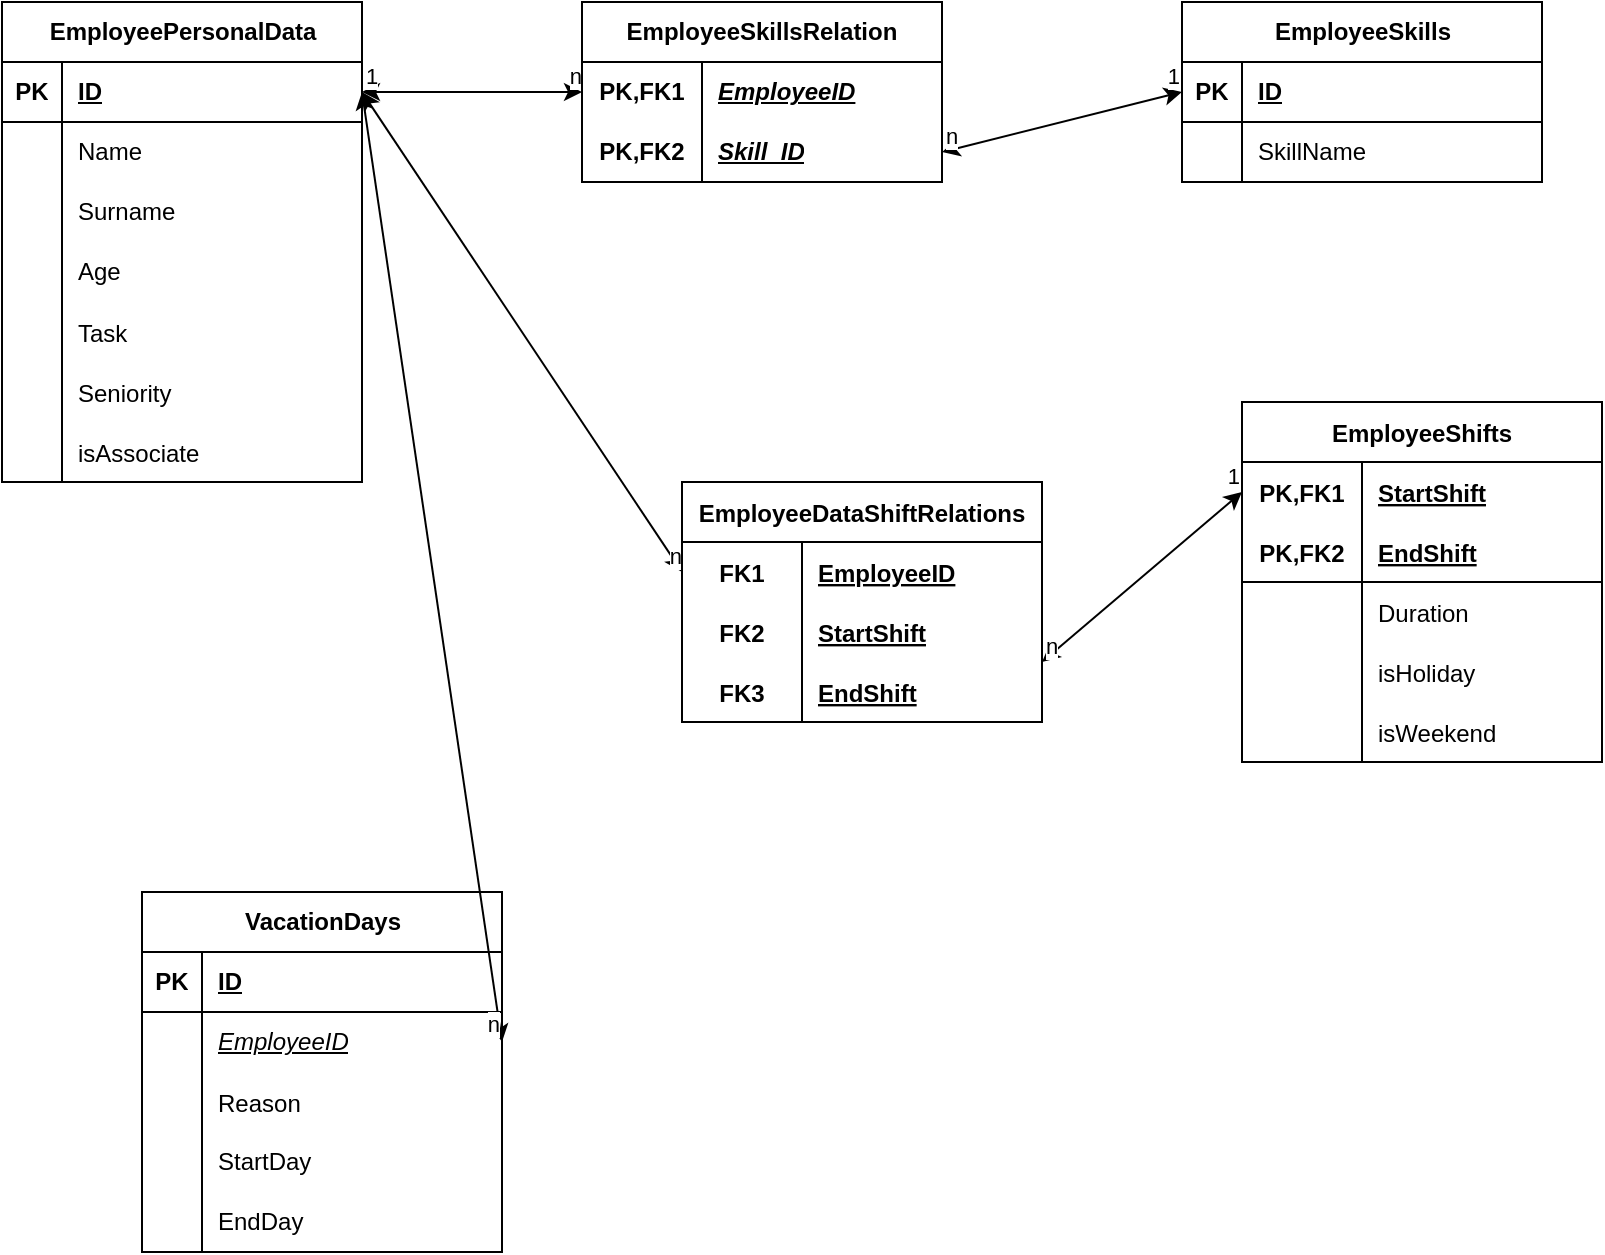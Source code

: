<mxfile version="20.5.3" type="embed"><diagram name="Pagina-1" id="dLxvylgiUTiGegp5KjUo"><mxGraphModel dx="877" dy="751" grid="1" gridSize="10" guides="1" tooltips="1" connect="1" arrows="1" fold="1" page="1" pageScale="1" pageWidth="1654" pageHeight="1169" math="0" shadow="0"><root><mxCell id="0"/><mxCell id="1" parent="0"/><mxCell id="ZmfaEJOe7WPnqcubcP7j-56" value="" style="endArrow=classic;html=1;rounded=0;startArrow=classic;startFill=1;exitX=1;exitY=0.5;exitDx=0;exitDy=0;entryX=0;entryY=0.5;entryDx=0;entryDy=0;" parent="1" source="ZmfaEJOe7WPnqcubcP7j-64" target="ZmfaEJOe7WPnqcubcP7j-117" edge="1"><mxGeometry relative="1" as="geometry"><mxPoint x="160" y="90" as="sourcePoint"/><mxPoint x="250" y="90" as="targetPoint"/></mxGeometry></mxCell><mxCell id="ZmfaEJOe7WPnqcubcP7j-58" value="1" style="edgeLabel;resizable=0;html=1;align=left;verticalAlign=bottom;" parent="ZmfaEJOe7WPnqcubcP7j-56" connectable="0" vertex="1"><mxGeometry x="-1" relative="1" as="geometry"/></mxCell><mxCell id="ZmfaEJOe7WPnqcubcP7j-59" value="n" style="edgeLabel;resizable=0;html=1;align=right;verticalAlign=bottom;" parent="ZmfaEJOe7WPnqcubcP7j-56" connectable="0" vertex="1"><mxGeometry x="1" relative="1" as="geometry"/></mxCell><mxCell id="ZmfaEJOe7WPnqcubcP7j-60" value="" style="endArrow=classic;html=1;rounded=0;startArrow=classic;startFill=1;entryX=0;entryY=0.5;entryDx=0;entryDy=0;exitX=1;exitY=0.5;exitDx=0;exitDy=0;" parent="1" source="ZmfaEJOe7WPnqcubcP7j-120" target="ZmfaEJOe7WPnqcubcP7j-103" edge="1"><mxGeometry relative="1" as="geometry"><mxPoint x="640" y="115" as="sourcePoint"/><mxPoint x="740" y="90" as="targetPoint"/></mxGeometry></mxCell><mxCell id="ZmfaEJOe7WPnqcubcP7j-61" value="n" style="edgeLabel;resizable=0;html=1;align=left;verticalAlign=bottom;" parent="ZmfaEJOe7WPnqcubcP7j-60" connectable="0" vertex="1"><mxGeometry x="-1" relative="1" as="geometry"/></mxCell><mxCell id="ZmfaEJOe7WPnqcubcP7j-62" value="1" style="edgeLabel;resizable=0;html=1;align=right;verticalAlign=bottom;" parent="ZmfaEJOe7WPnqcubcP7j-60" connectable="0" vertex="1"><mxGeometry x="1" relative="1" as="geometry"/></mxCell><mxCell id="ZmfaEJOe7WPnqcubcP7j-63" value="EmployeePersonalData" style="shape=table;startSize=30;container=1;collapsible=1;childLayout=tableLayout;fixedRows=1;rowLines=0;fontStyle=1;align=center;resizeLast=1;html=1;" parent="1" vertex="1"><mxGeometry x="20" y="60" width="180" height="240" as="geometry"/></mxCell><mxCell id="ZmfaEJOe7WPnqcubcP7j-64" value="" style="shape=tableRow;horizontal=0;startSize=0;swimlaneHead=0;swimlaneBody=0;fillColor=none;collapsible=0;dropTarget=0;points=[[0,0.5],[1,0.5]];portConstraint=eastwest;top=0;left=0;right=0;bottom=1;" parent="ZmfaEJOe7WPnqcubcP7j-63" vertex="1"><mxGeometry y="30" width="180" height="30" as="geometry"/></mxCell><mxCell id="ZmfaEJOe7WPnqcubcP7j-65" value="PK" style="shape=partialRectangle;connectable=0;fillColor=none;top=0;left=0;bottom=0;right=0;fontStyle=1;overflow=hidden;whiteSpace=wrap;html=1;" parent="ZmfaEJOe7WPnqcubcP7j-64" vertex="1"><mxGeometry width="30" height="30" as="geometry"><mxRectangle width="30" height="30" as="alternateBounds"/></mxGeometry></mxCell><mxCell id="ZmfaEJOe7WPnqcubcP7j-66" value="&lt;div&gt;ID&lt;/div&gt;" style="shape=partialRectangle;connectable=0;fillColor=none;top=0;left=0;bottom=0;right=0;align=left;spacingLeft=6;fontStyle=5;overflow=hidden;whiteSpace=wrap;html=1;" parent="ZmfaEJOe7WPnqcubcP7j-64" vertex="1"><mxGeometry x="30" width="150" height="30" as="geometry"><mxRectangle width="150" height="30" as="alternateBounds"/></mxGeometry></mxCell><mxCell id="ZmfaEJOe7WPnqcubcP7j-67" value="" style="shape=tableRow;horizontal=0;startSize=0;swimlaneHead=0;swimlaneBody=0;fillColor=none;collapsible=0;dropTarget=0;points=[[0,0.5],[1,0.5]];portConstraint=eastwest;top=0;left=0;right=0;bottom=0;" parent="ZmfaEJOe7WPnqcubcP7j-63" vertex="1"><mxGeometry y="60" width="180" height="30" as="geometry"/></mxCell><mxCell id="ZmfaEJOe7WPnqcubcP7j-68" value="" style="shape=partialRectangle;connectable=0;fillColor=none;top=0;left=0;bottom=0;right=0;editable=1;overflow=hidden;whiteSpace=wrap;html=1;" parent="ZmfaEJOe7WPnqcubcP7j-67" vertex="1"><mxGeometry width="30" height="30" as="geometry"><mxRectangle width="30" height="30" as="alternateBounds"/></mxGeometry></mxCell><mxCell id="ZmfaEJOe7WPnqcubcP7j-69" value="Name" style="shape=partialRectangle;connectable=0;fillColor=none;top=0;left=0;bottom=0;right=0;align=left;spacingLeft=6;overflow=hidden;whiteSpace=wrap;html=1;" parent="ZmfaEJOe7WPnqcubcP7j-67" vertex="1"><mxGeometry x="30" width="150" height="30" as="geometry"><mxRectangle width="150" height="30" as="alternateBounds"/></mxGeometry></mxCell><mxCell id="ZmfaEJOe7WPnqcubcP7j-70" value="" style="shape=tableRow;horizontal=0;startSize=0;swimlaneHead=0;swimlaneBody=0;fillColor=none;collapsible=0;dropTarget=0;points=[[0,0.5],[1,0.5]];portConstraint=eastwest;top=0;left=0;right=0;bottom=0;" parent="ZmfaEJOe7WPnqcubcP7j-63" vertex="1"><mxGeometry y="90" width="180" height="30" as="geometry"/></mxCell><mxCell id="ZmfaEJOe7WPnqcubcP7j-71" value="" style="shape=partialRectangle;connectable=0;fillColor=none;top=0;left=0;bottom=0;right=0;editable=1;overflow=hidden;whiteSpace=wrap;html=1;" parent="ZmfaEJOe7WPnqcubcP7j-70" vertex="1"><mxGeometry width="30" height="30" as="geometry"><mxRectangle width="30" height="30" as="alternateBounds"/></mxGeometry></mxCell><mxCell id="ZmfaEJOe7WPnqcubcP7j-72" value="Surname" style="shape=partialRectangle;connectable=0;fillColor=none;top=0;left=0;bottom=0;right=0;align=left;spacingLeft=6;overflow=hidden;whiteSpace=wrap;html=1;" parent="ZmfaEJOe7WPnqcubcP7j-70" vertex="1"><mxGeometry x="30" width="150" height="30" as="geometry"><mxRectangle width="150" height="30" as="alternateBounds"/></mxGeometry></mxCell><mxCell id="ZmfaEJOe7WPnqcubcP7j-73" value="" style="shape=tableRow;horizontal=0;startSize=0;swimlaneHead=0;swimlaneBody=0;fillColor=none;collapsible=0;dropTarget=0;points=[[0,0.5],[1,0.5]];portConstraint=eastwest;top=0;left=0;right=0;bottom=0;" parent="ZmfaEJOe7WPnqcubcP7j-63" vertex="1"><mxGeometry y="120" width="180" height="30" as="geometry"/></mxCell><mxCell id="ZmfaEJOe7WPnqcubcP7j-74" value="" style="shape=partialRectangle;connectable=0;fillColor=none;top=0;left=0;bottom=0;right=0;editable=1;overflow=hidden;whiteSpace=wrap;html=1;" parent="ZmfaEJOe7WPnqcubcP7j-73" vertex="1"><mxGeometry width="30" height="30" as="geometry"><mxRectangle width="30" height="30" as="alternateBounds"/></mxGeometry></mxCell><mxCell id="ZmfaEJOe7WPnqcubcP7j-75" value="Age" style="shape=partialRectangle;connectable=0;fillColor=none;top=0;left=0;bottom=0;right=0;align=left;spacingLeft=6;overflow=hidden;whiteSpace=wrap;html=1;" parent="ZmfaEJOe7WPnqcubcP7j-73" vertex="1"><mxGeometry x="30" width="150" height="30" as="geometry"><mxRectangle width="150" height="30" as="alternateBounds"/></mxGeometry></mxCell><mxCell id="ZmfaEJOe7WPnqcubcP7j-166" value="" style="shape=tableRow;horizontal=0;startSize=0;swimlaneHead=0;swimlaneBody=0;fillColor=none;collapsible=0;dropTarget=0;points=[[0,0.5],[1,0.5]];portConstraint=eastwest;top=0;left=0;right=0;bottom=0;" parent="ZmfaEJOe7WPnqcubcP7j-63" vertex="1"><mxGeometry y="150" width="180" height="30" as="geometry"/></mxCell><mxCell id="ZmfaEJOe7WPnqcubcP7j-167" value="" style="shape=partialRectangle;connectable=0;fillColor=none;top=0;left=0;bottom=0;right=0;editable=1;overflow=hidden;" parent="ZmfaEJOe7WPnqcubcP7j-166" vertex="1"><mxGeometry width="30" height="30" as="geometry"><mxRectangle width="30" height="30" as="alternateBounds"/></mxGeometry></mxCell><mxCell id="ZmfaEJOe7WPnqcubcP7j-168" value="Task" style="shape=partialRectangle;connectable=0;fillColor=none;top=0;left=0;bottom=0;right=0;align=left;spacingLeft=6;overflow=hidden;" parent="ZmfaEJOe7WPnqcubcP7j-166" vertex="1"><mxGeometry x="30" width="150" height="30" as="geometry"><mxRectangle width="150" height="30" as="alternateBounds"/></mxGeometry></mxCell><mxCell id="ZmfaEJOe7WPnqcubcP7j-204" value="" style="shape=tableRow;horizontal=0;startSize=0;swimlaneHead=0;swimlaneBody=0;fillColor=none;collapsible=0;dropTarget=0;points=[[0,0.5],[1,0.5]];portConstraint=eastwest;top=0;left=0;right=0;bottom=0;" parent="ZmfaEJOe7WPnqcubcP7j-63" vertex="1"><mxGeometry y="180" width="180" height="30" as="geometry"/></mxCell><mxCell id="ZmfaEJOe7WPnqcubcP7j-205" value="" style="shape=partialRectangle;connectable=0;fillColor=none;top=0;left=0;bottom=0;right=0;editable=1;overflow=hidden;" parent="ZmfaEJOe7WPnqcubcP7j-204" vertex="1"><mxGeometry width="30" height="30" as="geometry"><mxRectangle width="30" height="30" as="alternateBounds"/></mxGeometry></mxCell><mxCell id="ZmfaEJOe7WPnqcubcP7j-206" value="Seniority" style="shape=partialRectangle;connectable=0;fillColor=none;top=0;left=0;bottom=0;right=0;align=left;spacingLeft=6;overflow=hidden;" parent="ZmfaEJOe7WPnqcubcP7j-204" vertex="1"><mxGeometry x="30" width="150" height="30" as="geometry"><mxRectangle width="150" height="30" as="alternateBounds"/></mxGeometry></mxCell><mxCell id="ZmfaEJOe7WPnqcubcP7j-207" value="" style="shape=tableRow;horizontal=0;startSize=0;swimlaneHead=0;swimlaneBody=0;fillColor=none;collapsible=0;dropTarget=0;points=[[0,0.5],[1,0.5]];portConstraint=eastwest;top=0;left=0;right=0;bottom=0;" parent="ZmfaEJOe7WPnqcubcP7j-63" vertex="1"><mxGeometry y="210" width="180" height="30" as="geometry"/></mxCell><mxCell id="ZmfaEJOe7WPnqcubcP7j-208" value="" style="shape=partialRectangle;connectable=0;fillColor=none;top=0;left=0;bottom=0;right=0;editable=1;overflow=hidden;" parent="ZmfaEJOe7WPnqcubcP7j-207" vertex="1"><mxGeometry width="30" height="30" as="geometry"><mxRectangle width="30" height="30" as="alternateBounds"/></mxGeometry></mxCell><mxCell id="ZmfaEJOe7WPnqcubcP7j-209" value="isAssociate" style="shape=partialRectangle;connectable=0;fillColor=none;top=0;left=0;bottom=0;right=0;align=left;spacingLeft=6;overflow=hidden;" parent="ZmfaEJOe7WPnqcubcP7j-207" vertex="1"><mxGeometry x="30" width="150" height="30" as="geometry"><mxRectangle width="150" height="30" as="alternateBounds"/></mxGeometry></mxCell><mxCell id="ZmfaEJOe7WPnqcubcP7j-102" value="EmployeeSkills" style="shape=table;startSize=30;container=1;collapsible=1;childLayout=tableLayout;fixedRows=1;rowLines=0;fontStyle=1;align=center;resizeLast=1;html=1;" parent="1" vertex="1"><mxGeometry x="610" y="60" width="180" height="90" as="geometry"/></mxCell><mxCell id="ZmfaEJOe7WPnqcubcP7j-103" value="" style="shape=tableRow;horizontal=0;startSize=0;swimlaneHead=0;swimlaneBody=0;fillColor=none;collapsible=0;dropTarget=0;points=[[0,0.5],[1,0.5]];portConstraint=eastwest;top=0;left=0;right=0;bottom=1;" parent="ZmfaEJOe7WPnqcubcP7j-102" vertex="1"><mxGeometry y="30" width="180" height="30" as="geometry"/></mxCell><mxCell id="ZmfaEJOe7WPnqcubcP7j-104" value="PK" style="shape=partialRectangle;connectable=0;fillColor=none;top=0;left=0;bottom=0;right=0;fontStyle=1;overflow=hidden;whiteSpace=wrap;html=1;" parent="ZmfaEJOe7WPnqcubcP7j-103" vertex="1"><mxGeometry width="30" height="30" as="geometry"><mxRectangle width="30" height="30" as="alternateBounds"/></mxGeometry></mxCell><mxCell id="ZmfaEJOe7WPnqcubcP7j-105" value="ID" style="shape=partialRectangle;connectable=0;fillColor=none;top=0;left=0;bottom=0;right=0;align=left;spacingLeft=6;fontStyle=5;overflow=hidden;whiteSpace=wrap;html=1;" parent="ZmfaEJOe7WPnqcubcP7j-103" vertex="1"><mxGeometry x="30" width="150" height="30" as="geometry"><mxRectangle width="150" height="30" as="alternateBounds"/></mxGeometry></mxCell><mxCell id="ZmfaEJOe7WPnqcubcP7j-106" value="" style="shape=tableRow;horizontal=0;startSize=0;swimlaneHead=0;swimlaneBody=0;fillColor=none;collapsible=0;dropTarget=0;points=[[0,0.5],[1,0.5]];portConstraint=eastwest;top=0;left=0;right=0;bottom=0;" parent="ZmfaEJOe7WPnqcubcP7j-102" vertex="1"><mxGeometry y="60" width="180" height="30" as="geometry"/></mxCell><mxCell id="ZmfaEJOe7WPnqcubcP7j-107" value="" style="shape=partialRectangle;connectable=0;fillColor=none;top=0;left=0;bottom=0;right=0;editable=1;overflow=hidden;whiteSpace=wrap;html=1;" parent="ZmfaEJOe7WPnqcubcP7j-106" vertex="1"><mxGeometry width="30" height="30" as="geometry"><mxRectangle width="30" height="30" as="alternateBounds"/></mxGeometry></mxCell><mxCell id="ZmfaEJOe7WPnqcubcP7j-108" value="SkillName" style="shape=partialRectangle;connectable=0;fillColor=none;top=0;left=0;bottom=0;right=0;align=left;spacingLeft=6;overflow=hidden;whiteSpace=wrap;html=1;" parent="ZmfaEJOe7WPnqcubcP7j-106" vertex="1"><mxGeometry x="30" width="150" height="30" as="geometry"><mxRectangle width="150" height="30" as="alternateBounds"/></mxGeometry></mxCell><mxCell id="ZmfaEJOe7WPnqcubcP7j-116" value="EmployeeSkillsRelation" style="shape=table;startSize=30;container=1;collapsible=1;childLayout=tableLayout;fixedRows=1;rowLines=0;fontStyle=1;align=center;resizeLast=1;html=1;whiteSpace=wrap;" parent="1" vertex="1"><mxGeometry x="310" y="60" width="180" height="90" as="geometry"/></mxCell><mxCell id="ZmfaEJOe7WPnqcubcP7j-117" value="" style="shape=tableRow;horizontal=0;startSize=0;swimlaneHead=0;swimlaneBody=0;fillColor=none;collapsible=0;dropTarget=0;points=[[0,0.5],[1,0.5]];portConstraint=eastwest;top=0;left=0;right=0;bottom=0;html=1;" parent="ZmfaEJOe7WPnqcubcP7j-116" vertex="1"><mxGeometry y="30" width="180" height="30" as="geometry"/></mxCell><mxCell id="ZmfaEJOe7WPnqcubcP7j-118" value="PK,FK1" style="shape=partialRectangle;connectable=0;fillColor=none;top=0;left=0;bottom=0;right=0;fontStyle=1;overflow=hidden;html=1;whiteSpace=wrap;" parent="ZmfaEJOe7WPnqcubcP7j-117" vertex="1"><mxGeometry width="60" height="30" as="geometry"><mxRectangle width="60" height="30" as="alternateBounds"/></mxGeometry></mxCell><mxCell id="ZmfaEJOe7WPnqcubcP7j-119" value="EmployeeID" style="shape=partialRectangle;connectable=0;fillColor=none;top=0;left=0;bottom=0;right=0;align=left;spacingLeft=6;fontStyle=7;overflow=hidden;html=1;whiteSpace=wrap;" parent="ZmfaEJOe7WPnqcubcP7j-117" vertex="1"><mxGeometry x="60" width="120" height="30" as="geometry"><mxRectangle width="120" height="30" as="alternateBounds"/></mxGeometry></mxCell><mxCell id="ZmfaEJOe7WPnqcubcP7j-120" value="" style="shape=tableRow;horizontal=0;startSize=0;swimlaneHead=0;swimlaneBody=0;fillColor=none;collapsible=0;dropTarget=0;points=[[0,0.5],[1,0.5]];portConstraint=eastwest;top=0;left=0;right=0;bottom=1;html=1;" parent="ZmfaEJOe7WPnqcubcP7j-116" vertex="1"><mxGeometry y="60" width="180" height="30" as="geometry"/></mxCell><mxCell id="ZmfaEJOe7WPnqcubcP7j-121" value="PK,FK2" style="shape=partialRectangle;connectable=0;fillColor=none;top=0;left=0;bottom=0;right=0;fontStyle=1;overflow=hidden;html=1;whiteSpace=wrap;" parent="ZmfaEJOe7WPnqcubcP7j-120" vertex="1"><mxGeometry width="60" height="30" as="geometry"><mxRectangle width="60" height="30" as="alternateBounds"/></mxGeometry></mxCell><mxCell id="ZmfaEJOe7WPnqcubcP7j-122" value="Skill_ID" style="shape=partialRectangle;connectable=0;fillColor=none;top=0;left=0;bottom=0;right=0;align=left;spacingLeft=6;fontStyle=7;overflow=hidden;html=1;whiteSpace=wrap;" parent="ZmfaEJOe7WPnqcubcP7j-120" vertex="1"><mxGeometry x="60" width="120" height="30" as="geometry"><mxRectangle width="120" height="30" as="alternateBounds"/></mxGeometry></mxCell><mxCell id="ZmfaEJOe7WPnqcubcP7j-163" value="" style="endArrow=classic;html=1;rounded=0;startArrow=classic;startFill=1;exitX=1;exitY=0.5;exitDx=0;exitDy=0;entryX=0;entryY=0.5;entryDx=0;entryDy=0;" parent="1" source="ZmfaEJOe7WPnqcubcP7j-64" target="36" edge="1"><mxGeometry relative="1" as="geometry"><mxPoint x="260" y="235" as="sourcePoint"/><mxPoint x="280" y="320" as="targetPoint"/></mxGeometry></mxCell><mxCell id="ZmfaEJOe7WPnqcubcP7j-164" value="1" style="edgeLabel;resizable=0;html=1;align=left;verticalAlign=bottom;" parent="ZmfaEJOe7WPnqcubcP7j-163" connectable="0" vertex="1"><mxGeometry x="-1" relative="1" as="geometry"/></mxCell><mxCell id="ZmfaEJOe7WPnqcubcP7j-165" value="n" style="edgeLabel;resizable=0;html=1;align=right;verticalAlign=bottom;" parent="ZmfaEJOe7WPnqcubcP7j-163" connectable="0" vertex="1"><mxGeometry x="1" relative="1" as="geometry"/></mxCell><mxCell id="ZmfaEJOe7WPnqcubcP7j-182" value="VacationDays" style="shape=table;startSize=30;container=1;collapsible=1;childLayout=tableLayout;fixedRows=1;rowLines=0;fontStyle=1;align=center;resizeLast=1;html=1;" parent="1" vertex="1"><mxGeometry x="90" y="505" width="180" height="180" as="geometry"/></mxCell><mxCell id="ZmfaEJOe7WPnqcubcP7j-183" value="" style="shape=tableRow;horizontal=0;startSize=0;swimlaneHead=0;swimlaneBody=0;fillColor=none;collapsible=0;dropTarget=0;points=[[0,0.5],[1,0.5]];portConstraint=eastwest;top=0;left=0;right=0;bottom=1;" parent="ZmfaEJOe7WPnqcubcP7j-182" vertex="1"><mxGeometry y="30" width="180" height="30" as="geometry"/></mxCell><mxCell id="ZmfaEJOe7WPnqcubcP7j-184" value="PK" style="shape=partialRectangle;connectable=0;fillColor=none;top=0;left=0;bottom=0;right=0;fontStyle=1;overflow=hidden;whiteSpace=wrap;html=1;" parent="ZmfaEJOe7WPnqcubcP7j-183" vertex="1"><mxGeometry width="30" height="30" as="geometry"><mxRectangle width="30" height="30" as="alternateBounds"/></mxGeometry></mxCell><mxCell id="ZmfaEJOe7WPnqcubcP7j-185" value="&lt;div&gt;ID&lt;/div&gt;" style="shape=partialRectangle;connectable=0;fillColor=none;top=0;left=0;bottom=0;right=0;align=left;spacingLeft=6;fontStyle=5;overflow=hidden;whiteSpace=wrap;html=1;" parent="ZmfaEJOe7WPnqcubcP7j-183" vertex="1"><mxGeometry x="30" width="150" height="30" as="geometry"><mxRectangle width="150" height="30" as="alternateBounds"/></mxGeometry></mxCell><mxCell id="ZmfaEJOe7WPnqcubcP7j-186" value="" style="shape=tableRow;horizontal=0;startSize=0;swimlaneHead=0;swimlaneBody=0;fillColor=none;collapsible=0;dropTarget=0;points=[[0,0.5],[1,0.5]];portConstraint=eastwest;top=0;left=0;right=0;bottom=0;" parent="ZmfaEJOe7WPnqcubcP7j-182" vertex="1"><mxGeometry y="60" width="180" height="30" as="geometry"/></mxCell><mxCell id="ZmfaEJOe7WPnqcubcP7j-187" value="" style="shape=partialRectangle;connectable=0;fillColor=none;top=0;left=0;bottom=0;right=0;editable=1;overflow=hidden;whiteSpace=wrap;html=1;" parent="ZmfaEJOe7WPnqcubcP7j-186" vertex="1"><mxGeometry width="30" height="30" as="geometry"><mxRectangle width="30" height="30" as="alternateBounds"/></mxGeometry></mxCell><mxCell id="ZmfaEJOe7WPnqcubcP7j-188" value="EmployeeID" style="shape=partialRectangle;connectable=0;fillColor=none;top=0;left=0;bottom=0;right=0;align=left;spacingLeft=6;overflow=hidden;whiteSpace=wrap;html=1;fontStyle=6" parent="ZmfaEJOe7WPnqcubcP7j-186" vertex="1"><mxGeometry x="30" width="150" height="30" as="geometry"><mxRectangle width="150" height="30" as="alternateBounds"/></mxGeometry></mxCell><mxCell id="ZmfaEJOe7WPnqcubcP7j-199" value="" style="shape=tableRow;horizontal=0;startSize=0;swimlaneHead=0;swimlaneBody=0;fillColor=none;collapsible=0;dropTarget=0;points=[[0,0.5],[1,0.5]];portConstraint=eastwest;top=0;left=0;right=0;bottom=0;" parent="ZmfaEJOe7WPnqcubcP7j-182" vertex="1"><mxGeometry y="90" width="180" height="30" as="geometry"/></mxCell><mxCell id="ZmfaEJOe7WPnqcubcP7j-200" value="" style="shape=partialRectangle;connectable=0;fillColor=none;top=0;left=0;bottom=0;right=0;editable=1;overflow=hidden;" parent="ZmfaEJOe7WPnqcubcP7j-199" vertex="1"><mxGeometry width="30" height="30" as="geometry"><mxRectangle width="30" height="30" as="alternateBounds"/></mxGeometry></mxCell><mxCell id="ZmfaEJOe7WPnqcubcP7j-201" value="Reason" style="shape=partialRectangle;connectable=0;fillColor=none;top=0;left=0;bottom=0;right=0;align=left;spacingLeft=6;overflow=hidden;" parent="ZmfaEJOe7WPnqcubcP7j-199" vertex="1"><mxGeometry x="30" width="150" height="30" as="geometry"><mxRectangle width="150" height="30" as="alternateBounds"/></mxGeometry></mxCell><mxCell id="ZmfaEJOe7WPnqcubcP7j-189" value="" style="shape=tableRow;horizontal=0;startSize=0;swimlaneHead=0;swimlaneBody=0;fillColor=none;collapsible=0;dropTarget=0;points=[[0,0.5],[1,0.5]];portConstraint=eastwest;top=0;left=0;right=0;bottom=0;" parent="ZmfaEJOe7WPnqcubcP7j-182" vertex="1"><mxGeometry y="120" width="180" height="30" as="geometry"/></mxCell><mxCell id="ZmfaEJOe7WPnqcubcP7j-190" value="" style="shape=partialRectangle;connectable=0;fillColor=none;top=0;left=0;bottom=0;right=0;editable=1;overflow=hidden;whiteSpace=wrap;html=1;" parent="ZmfaEJOe7WPnqcubcP7j-189" vertex="1"><mxGeometry width="30" height="30" as="geometry"><mxRectangle width="30" height="30" as="alternateBounds"/></mxGeometry></mxCell><mxCell id="ZmfaEJOe7WPnqcubcP7j-191" value="StartDay" style="shape=partialRectangle;connectable=0;fillColor=none;top=0;left=0;bottom=0;right=0;align=left;spacingLeft=6;overflow=hidden;whiteSpace=wrap;html=1;" parent="ZmfaEJOe7WPnqcubcP7j-189" vertex="1"><mxGeometry x="30" width="150" height="30" as="geometry"><mxRectangle width="150" height="30" as="alternateBounds"/></mxGeometry></mxCell><mxCell id="ZmfaEJOe7WPnqcubcP7j-192" value="" style="shape=tableRow;horizontal=0;startSize=0;swimlaneHead=0;swimlaneBody=0;fillColor=none;collapsible=0;dropTarget=0;points=[[0,0.5],[1,0.5]];portConstraint=eastwest;top=0;left=0;right=0;bottom=0;" parent="ZmfaEJOe7WPnqcubcP7j-182" vertex="1"><mxGeometry y="150" width="180" height="30" as="geometry"/></mxCell><mxCell id="ZmfaEJOe7WPnqcubcP7j-193" value="" style="shape=partialRectangle;connectable=0;fillColor=none;top=0;left=0;bottom=0;right=0;editable=1;overflow=hidden;whiteSpace=wrap;html=1;" parent="ZmfaEJOe7WPnqcubcP7j-192" vertex="1"><mxGeometry width="30" height="30" as="geometry"><mxRectangle width="30" height="30" as="alternateBounds"/></mxGeometry></mxCell><mxCell id="ZmfaEJOe7WPnqcubcP7j-194" value="EndDay" style="shape=partialRectangle;connectable=0;fillColor=none;top=0;left=0;bottom=0;right=0;align=left;spacingLeft=6;overflow=hidden;whiteSpace=wrap;html=1;" parent="ZmfaEJOe7WPnqcubcP7j-192" vertex="1"><mxGeometry x="30" width="150" height="30" as="geometry"><mxRectangle width="150" height="30" as="alternateBounds"/></mxGeometry></mxCell><mxCell id="ZmfaEJOe7WPnqcubcP7j-195" value="" style="endArrow=classic;html=1;rounded=0;startArrow=classic;startFill=1;exitX=1;exitY=0.5;exitDx=0;exitDy=0;entryX=1;entryY=0.5;entryDx=0;entryDy=0;" parent="1" source="ZmfaEJOe7WPnqcubcP7j-64" target="ZmfaEJOe7WPnqcubcP7j-186" edge="1"><mxGeometry relative="1" as="geometry"><mxPoint x="230" y="420" as="sourcePoint"/><mxPoint x="300" y="655" as="targetPoint"/></mxGeometry></mxCell><mxCell id="ZmfaEJOe7WPnqcubcP7j-196" value="1" style="edgeLabel;resizable=0;html=1;align=left;verticalAlign=bottom;" parent="ZmfaEJOe7WPnqcubcP7j-195" connectable="0" vertex="1"><mxGeometry x="-1" relative="1" as="geometry"/></mxCell><mxCell id="ZmfaEJOe7WPnqcubcP7j-197" value="n" style="edgeLabel;resizable=0;html=1;align=right;verticalAlign=bottom;" parent="ZmfaEJOe7WPnqcubcP7j-195" connectable="0" vertex="1"><mxGeometry x="1" relative="1" as="geometry"/></mxCell><mxCell id="2" value="EmployeeShifts" style="shape=table;startSize=30;container=1;collapsible=1;childLayout=tableLayout;fixedRows=1;rowLines=0;fontStyle=1;align=center;resizeLast=1;" parent="1" vertex="1"><mxGeometry x="640" y="260" width="180" height="180" as="geometry"/></mxCell><mxCell id="3" value="" style="shape=tableRow;horizontal=0;startSize=0;swimlaneHead=0;swimlaneBody=0;fillColor=none;collapsible=0;dropTarget=0;points=[[0,0.5],[1,0.5]];portConstraint=eastwest;top=0;left=0;right=0;bottom=0;" parent="2" vertex="1"><mxGeometry y="30" width="180" height="30" as="geometry"/></mxCell><mxCell id="4" value="PK,FK1" style="shape=partialRectangle;connectable=0;fillColor=none;top=0;left=0;bottom=0;right=0;fontStyle=1;overflow=hidden;" parent="3" vertex="1"><mxGeometry width="60" height="30" as="geometry"><mxRectangle width="60" height="30" as="alternateBounds"/></mxGeometry></mxCell><mxCell id="5" value="StartShift" style="shape=partialRectangle;connectable=0;fillColor=none;top=0;left=0;bottom=0;right=0;align=left;spacingLeft=6;fontStyle=5;overflow=hidden;" parent="3" vertex="1"><mxGeometry x="60" width="120" height="30" as="geometry"><mxRectangle width="120" height="30" as="alternateBounds"/></mxGeometry></mxCell><mxCell id="6" value="" style="shape=tableRow;horizontal=0;startSize=0;swimlaneHead=0;swimlaneBody=0;fillColor=none;collapsible=0;dropTarget=0;points=[[0,0.5],[1,0.5]];portConstraint=eastwest;top=0;left=0;right=0;bottom=1;" parent="2" vertex="1"><mxGeometry y="60" width="180" height="30" as="geometry"/></mxCell><mxCell id="7" value="PK,FK2" style="shape=partialRectangle;connectable=0;fillColor=none;top=0;left=0;bottom=0;right=0;fontStyle=1;overflow=hidden;" parent="6" vertex="1"><mxGeometry width="60" height="30" as="geometry"><mxRectangle width="60" height="30" as="alternateBounds"/></mxGeometry></mxCell><mxCell id="8" value="EndShift" style="shape=partialRectangle;connectable=0;fillColor=none;top=0;left=0;bottom=0;right=0;align=left;spacingLeft=6;fontStyle=5;overflow=hidden;" parent="6" vertex="1"><mxGeometry x="60" width="120" height="30" as="geometry"><mxRectangle width="120" height="30" as="alternateBounds"/></mxGeometry></mxCell><mxCell id="9" value="" style="shape=tableRow;horizontal=0;startSize=0;swimlaneHead=0;swimlaneBody=0;fillColor=none;collapsible=0;dropTarget=0;points=[[0,0.5],[1,0.5]];portConstraint=eastwest;top=0;left=0;right=0;bottom=0;" parent="2" vertex="1"><mxGeometry y="90" width="180" height="30" as="geometry"/></mxCell><mxCell id="10" value="" style="shape=partialRectangle;connectable=0;fillColor=none;top=0;left=0;bottom=0;right=0;editable=1;overflow=hidden;" parent="9" vertex="1"><mxGeometry width="60" height="30" as="geometry"><mxRectangle width="60" height="30" as="alternateBounds"/></mxGeometry></mxCell><mxCell id="11" value="Duration" style="shape=partialRectangle;connectable=0;fillColor=none;top=0;left=0;bottom=0;right=0;align=left;spacingLeft=6;overflow=hidden;" parent="9" vertex="1"><mxGeometry x="60" width="120" height="30" as="geometry"><mxRectangle width="120" height="30" as="alternateBounds"/></mxGeometry></mxCell><mxCell id="12" value="" style="shape=tableRow;horizontal=0;startSize=0;swimlaneHead=0;swimlaneBody=0;fillColor=none;collapsible=0;dropTarget=0;points=[[0,0.5],[1,0.5]];portConstraint=eastwest;top=0;left=0;right=0;bottom=0;" parent="2" vertex="1"><mxGeometry y="120" width="180" height="30" as="geometry"/></mxCell><mxCell id="13" value="" style="shape=partialRectangle;connectable=0;fillColor=none;top=0;left=0;bottom=0;right=0;editable=1;overflow=hidden;" parent="12" vertex="1"><mxGeometry width="60" height="30" as="geometry"><mxRectangle width="60" height="30" as="alternateBounds"/></mxGeometry></mxCell><mxCell id="14" value="isHoliday" style="shape=partialRectangle;connectable=0;fillColor=none;top=0;left=0;bottom=0;right=0;align=left;spacingLeft=6;overflow=hidden;" parent="12" vertex="1"><mxGeometry x="60" width="120" height="30" as="geometry"><mxRectangle width="120" height="30" as="alternateBounds"/></mxGeometry></mxCell><mxCell id="16" value="" style="shape=tableRow;horizontal=0;startSize=0;swimlaneHead=0;swimlaneBody=0;fillColor=none;collapsible=0;dropTarget=0;points=[[0,0.5],[1,0.5]];portConstraint=eastwest;top=0;left=0;right=0;bottom=0;" parent="2" vertex="1"><mxGeometry y="150" width="180" height="30" as="geometry"/></mxCell><mxCell id="17" value="" style="shape=partialRectangle;connectable=0;fillColor=none;top=0;left=0;bottom=0;right=0;editable=1;overflow=hidden;" parent="16" vertex="1"><mxGeometry width="60" height="30" as="geometry"><mxRectangle width="60" height="30" as="alternateBounds"/></mxGeometry></mxCell><mxCell id="18" value="isWeekend" style="shape=partialRectangle;connectable=0;fillColor=none;top=0;left=0;bottom=0;right=0;align=left;spacingLeft=6;overflow=hidden;" parent="16" vertex="1"><mxGeometry x="60" width="120" height="30" as="geometry"><mxRectangle width="120" height="30" as="alternateBounds"/></mxGeometry></mxCell><mxCell id="35" value="EmployeeDataShiftRelations" style="shape=table;startSize=30;container=1;collapsible=1;childLayout=tableLayout;fixedRows=1;rowLines=0;fontStyle=1;align=center;resizeLast=1;" parent="1" vertex="1"><mxGeometry x="360" y="300" width="180" height="120" as="geometry"/></mxCell><mxCell id="36" value="" style="shape=tableRow;horizontal=0;startSize=0;swimlaneHead=0;swimlaneBody=0;fillColor=none;collapsible=0;dropTarget=0;points=[[0,0.5],[1,0.5]];portConstraint=eastwest;top=0;left=0;right=0;bottom=0;" parent="35" vertex="1"><mxGeometry y="30" width="180" height="30" as="geometry"/></mxCell><mxCell id="37" value="FK1" style="shape=partialRectangle;connectable=0;fillColor=none;top=0;left=0;bottom=0;right=0;fontStyle=1;overflow=hidden;" parent="36" vertex="1"><mxGeometry width="60" height="30" as="geometry"><mxRectangle width="60" height="30" as="alternateBounds"/></mxGeometry></mxCell><mxCell id="38" value="EmployeeID" style="shape=partialRectangle;connectable=0;fillColor=none;top=0;left=0;bottom=0;right=0;align=left;spacingLeft=6;fontStyle=5;overflow=hidden;" parent="36" vertex="1"><mxGeometry x="60" width="120" height="30" as="geometry"><mxRectangle width="120" height="30" as="alternateBounds"/></mxGeometry></mxCell><mxCell id="42" value="" style="shape=tableRow;horizontal=0;startSize=0;swimlaneHead=0;swimlaneBody=0;fillColor=none;collapsible=0;dropTarget=0;points=[[0,0.5],[1,0.5]];portConstraint=eastwest;top=0;left=0;right=0;bottom=0;" parent="35" vertex="1"><mxGeometry y="60" width="180" height="30" as="geometry"/></mxCell><mxCell id="43" value="" style="shape=partialRectangle;connectable=0;fillColor=none;top=0;left=0;bottom=0;right=0;editable=1;overflow=hidden;" parent="42" vertex="1"><mxGeometry width="60" height="30" as="geometry"><mxRectangle width="60" height="30" as="alternateBounds"/></mxGeometry></mxCell><mxCell id="44" value="" style="shape=partialRectangle;connectable=0;fillColor=none;top=0;left=0;bottom=0;right=0;align=left;spacingLeft=6;overflow=hidden;" parent="42" vertex="1"><mxGeometry x="60" width="120" height="30" as="geometry"><mxRectangle width="120" height="30" as="alternateBounds"/></mxGeometry></mxCell><mxCell id="45" value="" style="shape=tableRow;horizontal=0;startSize=0;swimlaneHead=0;swimlaneBody=0;fillColor=none;collapsible=0;dropTarget=0;points=[[0,0.5],[1,0.5]];portConstraint=eastwest;top=0;left=0;right=0;bottom=0;" parent="35" vertex="1"><mxGeometry y="90" width="180" height="30" as="geometry"/></mxCell><mxCell id="46" value="" style="shape=partialRectangle;connectable=0;fillColor=none;top=0;left=0;bottom=0;right=0;editable=1;overflow=hidden;" parent="45" vertex="1"><mxGeometry width="60" height="30" as="geometry"><mxRectangle width="60" height="30" as="alternateBounds"/></mxGeometry></mxCell><mxCell id="47" value="" style="shape=partialRectangle;connectable=0;fillColor=none;top=0;left=0;bottom=0;right=0;align=left;spacingLeft=6;overflow=hidden;" parent="45" vertex="1"><mxGeometry x="60" width="120" height="30" as="geometry"><mxRectangle width="120" height="30" as="alternateBounds"/></mxGeometry></mxCell><mxCell id="48" value="" style="endArrow=classic;html=1;rounded=0;startArrow=classic;startFill=1;entryX=0;entryY=0.5;entryDx=0;entryDy=0;" parent="1" target="3" edge="1"><mxGeometry relative="1" as="geometry"><mxPoint x="540" y="390" as="sourcePoint"/><mxPoint x="610" y="320" as="targetPoint"/></mxGeometry></mxCell><mxCell id="49" value="n" style="edgeLabel;resizable=0;html=1;align=left;verticalAlign=bottom;" parent="48" connectable="0" vertex="1"><mxGeometry x="-1" relative="1" as="geometry"/></mxCell><mxCell id="50" value="1" style="edgeLabel;resizable=0;html=1;align=right;verticalAlign=bottom;" parent="48" connectable="0" vertex="1"><mxGeometry x="1" relative="1" as="geometry"/></mxCell><mxCell id="51" value="FK2" style="shape=partialRectangle;connectable=0;fillColor=none;top=0;left=0;bottom=0;right=0;fontStyle=1;overflow=hidden;" parent="1" vertex="1"><mxGeometry x="360" y="360" width="60" height="30" as="geometry"><mxRectangle width="60" height="30" as="alternateBounds"/></mxGeometry></mxCell><mxCell id="52" value="FK3" style="shape=partialRectangle;connectable=0;fillColor=none;top=0;left=0;bottom=0;right=0;fontStyle=1;overflow=hidden;" parent="1" vertex="1"><mxGeometry x="360" y="390" width="60" height="30" as="geometry"><mxRectangle width="60" height="30" as="alternateBounds"/></mxGeometry></mxCell><mxCell id="54" value="StartShift" style="shape=partialRectangle;connectable=0;fillColor=none;top=0;left=0;bottom=0;right=0;align=left;spacingLeft=6;fontStyle=5;overflow=hidden;" parent="1" vertex="1"><mxGeometry x="420" y="360" width="120" height="30" as="geometry"><mxRectangle width="120" height="30" as="alternateBounds"/></mxGeometry></mxCell><mxCell id="55" value="EndShift" style="shape=partialRectangle;connectable=0;fillColor=none;top=0;left=0;bottom=0;right=0;align=left;spacingLeft=6;fontStyle=5;overflow=hidden;" parent="1" vertex="1"><mxGeometry x="420" y="390" width="120" height="30" as="geometry"><mxRectangle width="120" height="30" as="alternateBounds"/></mxGeometry></mxCell></root></mxGraphModel></diagram></mxfile>